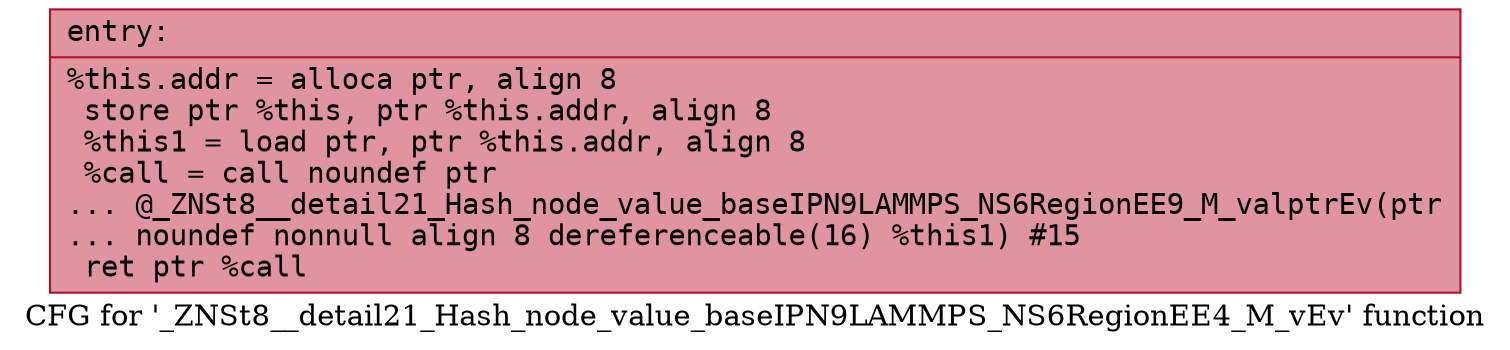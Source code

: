 digraph "CFG for '_ZNSt8__detail21_Hash_node_value_baseIPN9LAMMPS_NS6RegionEE4_M_vEv' function" {
	label="CFG for '_ZNSt8__detail21_Hash_node_value_baseIPN9LAMMPS_NS6RegionEE4_M_vEv' function";

	Node0x561837f0d270 [shape=record,color="#b70d28ff", style=filled, fillcolor="#b70d2870" fontname="Courier",label="{entry:\l|  %this.addr = alloca ptr, align 8\l  store ptr %this, ptr %this.addr, align 8\l  %this1 = load ptr, ptr %this.addr, align 8\l  %call = call noundef ptr\l... @_ZNSt8__detail21_Hash_node_value_baseIPN9LAMMPS_NS6RegionEE9_M_valptrEv(ptr\l... noundef nonnull align 8 dereferenceable(16) %this1) #15\l  ret ptr %call\l}"];
}

